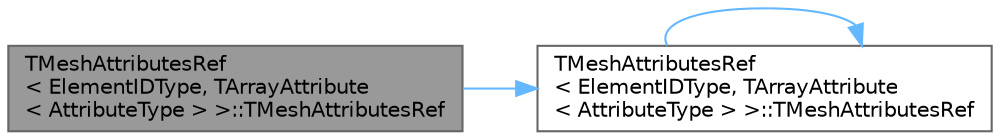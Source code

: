 digraph "TMeshAttributesRef&lt; ElementIDType, TArrayAttribute&lt; AttributeType &gt; &gt;::TMeshAttributesRef"
{
 // INTERACTIVE_SVG=YES
 // LATEX_PDF_SIZE
  bgcolor="transparent";
  edge [fontname=Helvetica,fontsize=10,labelfontname=Helvetica,labelfontsize=10];
  node [fontname=Helvetica,fontsize=10,shape=box,height=0.2,width=0.4];
  rankdir="LR";
  Node1 [id="Node000001",label="TMeshAttributesRef\l\< ElementIDType, TArrayAttribute\l\< AttributeType \> \>::TMeshAttributesRef",height=0.2,width=0.4,color="gray40", fillcolor="grey60", style="filled", fontcolor="black",tooltip="Implicitly construct a TMeshAttributesRef-to-const from a TMeshAttributesArray."];
  Node1 -> Node2 [id="edge1_Node000001_Node000002",color="steelblue1",style="solid",tooltip=" "];
  Node2 [id="Node000002",label="TMeshAttributesRef\l\< ElementIDType, TArrayAttribute\l\< AttributeType \> \>::TMeshAttributesRef",height=0.2,width=0.4,color="grey40", fillcolor="white", style="filled",URL="$d9/d70/classTMeshAttributesRef_3_01ElementIDType_00_01TArrayAttribute_3_01AttributeType_01_4_01_4.html#a032fe1dd459367c1fb6d97512572861e",tooltip=" "];
  Node2 -> Node2 [id="edge2_Node000002_Node000002",color="steelblue1",style="solid",tooltip=" "];
}
